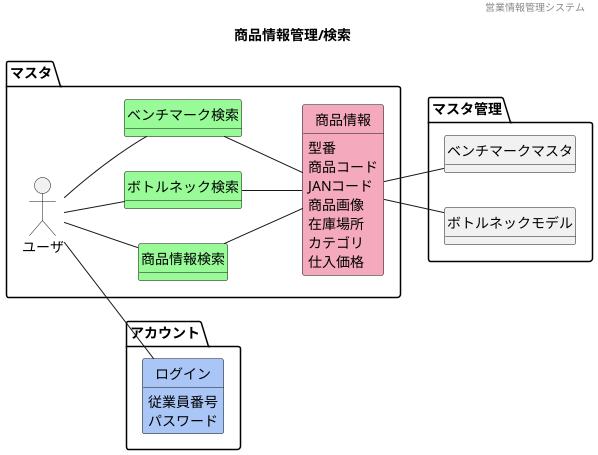 @startuml images/商品情報管理/検索
' ヘッダー
header 営業情報管理システム
' タイトル
title 商品情報管理/検索
' 
hide circle
' 
hide method
left to right direction

package "アカウント"{
    class "ログイン" #A9C6F6
}
package "マスタ"{
'ユーザや外部システム
    mix_actor "ユーザ"
    class "商品情報検索" #98fb98
    class "ボトルネック検索" #98fb98
    class "ベンチマーク検索" #98fb98
    class "商品情報" #F5A9BC
}
    package "マスタ管理"{
        class "ベンチマークマスタ"
        class "ボトルネックモデル"
        }
    ' class "" #F5A9BC
    ' class "" #ffd700

    'モデル同士の関係
    ユーザ -- 商品情報検索
    ユーザ -- ボトルネック検索
    ユーザ -- ベンチマーク検索
    ユーザ -- ログイン
    商品情報検索 -- 商品情報
    ボトルネック検索 -- 商品情報
    ベンチマーク検索 -- 商品情報
    商品情報 -- ボトルネックモデル
    商品情報 -- ベンチマークマスタ

    'ドメインクラスの属性
    商品情報 : 型番
    商品情報 : 商品コード
    商品情報 : JANコード
    商品情報 : 商品画像
    商品情報 : 在庫場所
    商品情報 : カテゴリ
    商品情報 : 仕入価格
    ログイン : 従業員番号
    ログイン : パスワード
@enduml